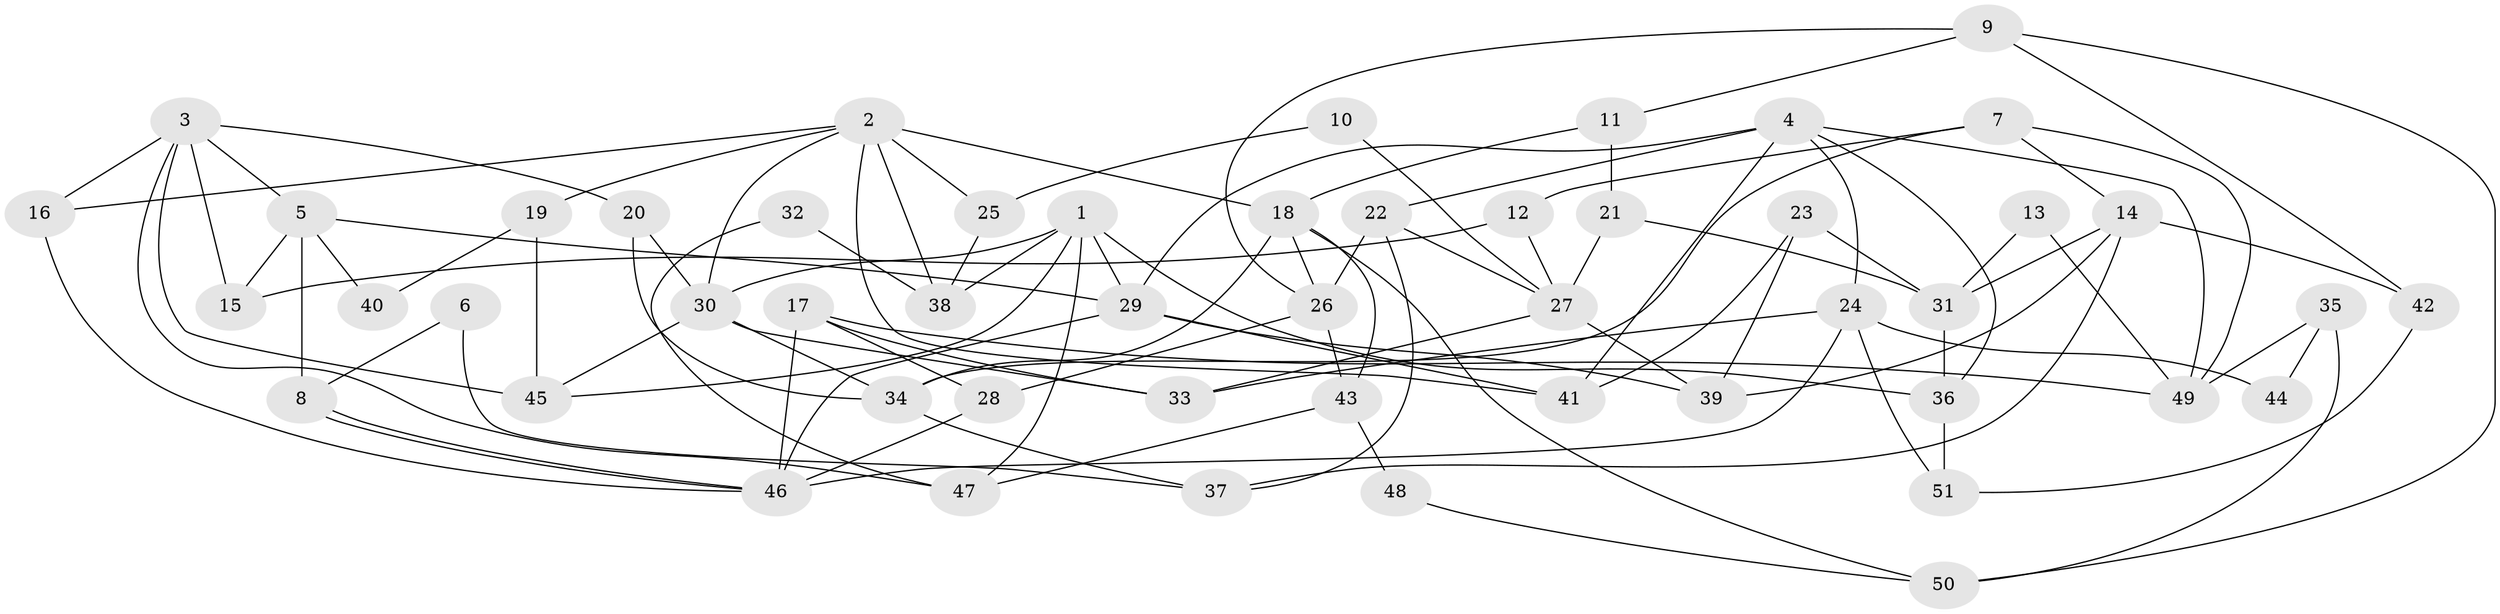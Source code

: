 // coarse degree distribution, {6: 0.1875, 7: 0.125, 9: 0.0625, 4: 0.15625, 3: 0.1875, 2: 0.125, 5: 0.125, 8: 0.03125}
// Generated by graph-tools (version 1.1) at 2025/52/02/27/25 19:52:04]
// undirected, 51 vertices, 102 edges
graph export_dot {
graph [start="1"]
  node [color=gray90,style=filled];
  1;
  2;
  3;
  4;
  5;
  6;
  7;
  8;
  9;
  10;
  11;
  12;
  13;
  14;
  15;
  16;
  17;
  18;
  19;
  20;
  21;
  22;
  23;
  24;
  25;
  26;
  27;
  28;
  29;
  30;
  31;
  32;
  33;
  34;
  35;
  36;
  37;
  38;
  39;
  40;
  41;
  42;
  43;
  44;
  45;
  46;
  47;
  48;
  49;
  50;
  51;
  1 -- 30;
  1 -- 29;
  1 -- 36;
  1 -- 38;
  1 -- 45;
  1 -- 47;
  2 -- 18;
  2 -- 30;
  2 -- 16;
  2 -- 19;
  2 -- 25;
  2 -- 38;
  2 -- 41;
  3 -- 16;
  3 -- 15;
  3 -- 5;
  3 -- 20;
  3 -- 45;
  3 -- 47;
  4 -- 22;
  4 -- 41;
  4 -- 24;
  4 -- 29;
  4 -- 36;
  4 -- 49;
  5 -- 29;
  5 -- 8;
  5 -- 15;
  5 -- 40;
  6 -- 8;
  6 -- 37;
  7 -- 14;
  7 -- 34;
  7 -- 12;
  7 -- 49;
  8 -- 46;
  8 -- 46;
  9 -- 11;
  9 -- 26;
  9 -- 42;
  9 -- 50;
  10 -- 25;
  10 -- 27;
  11 -- 21;
  11 -- 18;
  12 -- 27;
  12 -- 15;
  13 -- 31;
  13 -- 49;
  14 -- 42;
  14 -- 39;
  14 -- 31;
  14 -- 37;
  16 -- 46;
  17 -- 33;
  17 -- 49;
  17 -- 28;
  17 -- 46;
  18 -- 26;
  18 -- 34;
  18 -- 43;
  18 -- 50;
  19 -- 45;
  19 -- 40;
  20 -- 30;
  20 -- 34;
  21 -- 27;
  21 -- 31;
  22 -- 26;
  22 -- 27;
  22 -- 37;
  23 -- 31;
  23 -- 41;
  23 -- 39;
  24 -- 46;
  24 -- 33;
  24 -- 44;
  24 -- 51;
  25 -- 38;
  26 -- 28;
  26 -- 43;
  27 -- 33;
  27 -- 39;
  28 -- 46;
  29 -- 46;
  29 -- 39;
  29 -- 41;
  30 -- 45;
  30 -- 34;
  30 -- 33;
  31 -- 36;
  32 -- 47;
  32 -- 38;
  34 -- 37;
  35 -- 49;
  35 -- 50;
  35 -- 44;
  36 -- 51;
  42 -- 51;
  43 -- 47;
  43 -- 48;
  48 -- 50;
}
